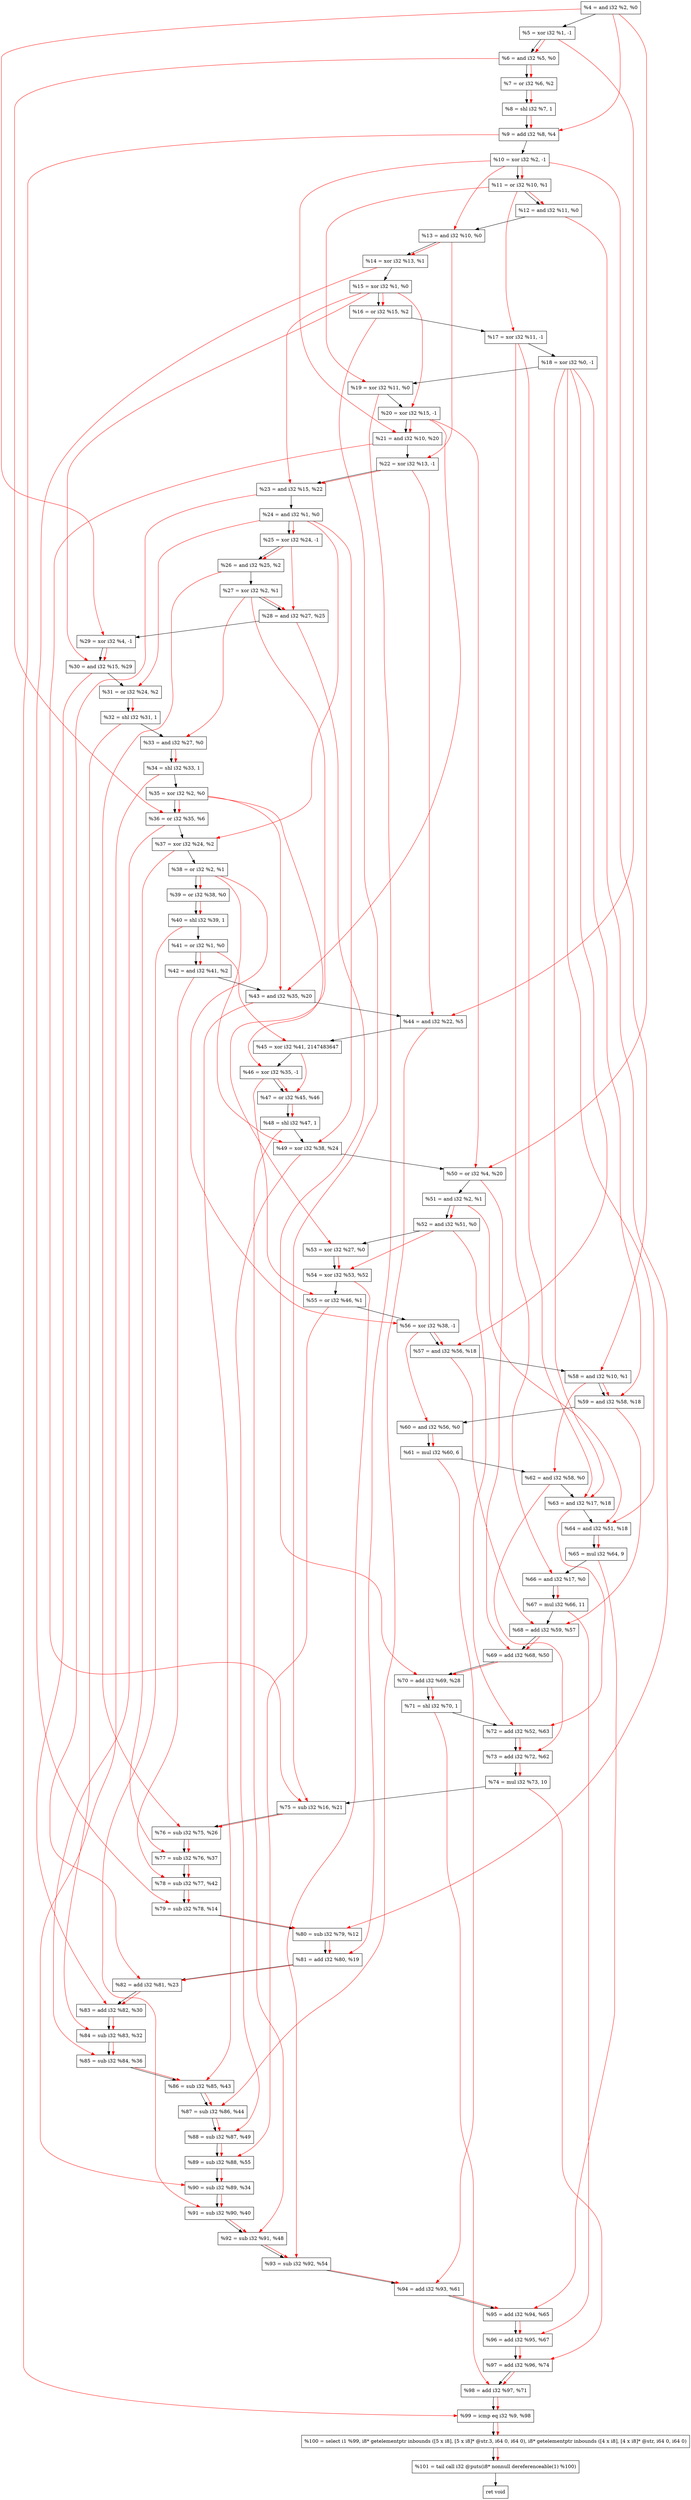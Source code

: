 digraph "DFG for'crackme' function" {
	Node0x13efa60[shape=record, label="  %4 = and i32 %2, %0"];
	Node0x13f0130[shape=record, label="  %5 = xor i32 %1, -1"];
	Node0x13f01a0[shape=record, label="  %6 = and i32 %5, %0"];
	Node0x13f0210[shape=record, label="  %7 = or i32 %6, %2"];
	Node0x13f02b0[shape=record, label="  %8 = shl i32 %7, 1"];
	Node0x13f0320[shape=record, label="  %9 = add i32 %8, %4"];
	Node0x13f0390[shape=record, label="  %10 = xor i32 %2, -1"];
	Node0x13f0400[shape=record, label="  %11 = or i32 %10, %1"];
	Node0x13f0470[shape=record, label="  %12 = and i32 %11, %0"];
	Node0x13f04e0[shape=record, label="  %13 = and i32 %10, %0"];
	Node0x13f0550[shape=record, label="  %14 = xor i32 %13, %1"];
	Node0x13f05c0[shape=record, label="  %15 = xor i32 %1, %0"];
	Node0x13f0630[shape=record, label="  %16 = or i32 %15, %2"];
	Node0x13f06a0[shape=record, label="  %17 = xor i32 %11, -1"];
	Node0x13f0710[shape=record, label="  %18 = xor i32 %0, -1"];
	Node0x13f0780[shape=record, label="  %19 = xor i32 %11, %0"];
	Node0x13f07f0[shape=record, label="  %20 = xor i32 %15, -1"];
	Node0x13f0860[shape=record, label="  %21 = and i32 %10, %20"];
	Node0x13f08d0[shape=record, label="  %22 = xor i32 %13, -1"];
	Node0x13f0940[shape=record, label="  %23 = and i32 %15, %22"];
	Node0x13f09b0[shape=record, label="  %24 = and i32 %1, %0"];
	Node0x13f0a20[shape=record, label="  %25 = xor i32 %24, -1"];
	Node0x13f0a90[shape=record, label="  %26 = and i32 %25, %2"];
	Node0x13f0b00[shape=record, label="  %27 = xor i32 %2, %1"];
	Node0x13f0b70[shape=record, label="  %28 = and i32 %27, %25"];
	Node0x13f0be0[shape=record, label="  %29 = xor i32 %4, -1"];
	Node0x13f0c50[shape=record, label="  %30 = and i32 %15, %29"];
	Node0x13f0cc0[shape=record, label="  %31 = or i32 %24, %2"];
	Node0x13f0d30[shape=record, label="  %32 = shl i32 %31, 1"];
	Node0x13f0fb0[shape=record, label="  %33 = and i32 %27, %0"];
	Node0x13f1020[shape=record, label="  %34 = shl i32 %33, 1"];
	Node0x13f1090[shape=record, label="  %35 = xor i32 %2, %0"];
	Node0x13f1100[shape=record, label="  %36 = or i32 %35, %6"];
	Node0x13f1170[shape=record, label="  %37 = xor i32 %24, %2"];
	Node0x13f11e0[shape=record, label="  %38 = or i32 %2, %1"];
	Node0x13f1250[shape=record, label="  %39 = or i32 %38, %0"];
	Node0x13f12c0[shape=record, label="  %40 = shl i32 %39, 1"];
	Node0x13f1330[shape=record, label="  %41 = or i32 %1, %0"];
	Node0x13f13a0[shape=record, label="  %42 = and i32 %41, %2"];
	Node0x13f1410[shape=record, label="  %43 = and i32 %35, %20"];
	Node0x13f1480[shape=record, label="  %44 = and i32 %22, %5"];
	Node0x13f1520[shape=record, label="  %45 = xor i32 %41, 2147483647"];
	Node0x13f1590[shape=record, label="  %46 = xor i32 %35, -1"];
	Node0x13f1600[shape=record, label="  %47 = or i32 %45, %46"];
	Node0x13f1670[shape=record, label="  %48 = shl i32 %47, 1"];
	Node0x13f16e0[shape=record, label="  %49 = xor i32 %38, %24"];
	Node0x13f1750[shape=record, label="  %50 = or i32 %4, %20"];
	Node0x13f17c0[shape=record, label="  %51 = and i32 %2, %1"];
	Node0x13f1830[shape=record, label="  %52 = and i32 %51, %0"];
	Node0x13f18a0[shape=record, label="  %53 = xor i32 %27, %0"];
	Node0x13f1910[shape=record, label="  %54 = xor i32 %53, %52"];
	Node0x13f1980[shape=record, label="  %55 = or i32 %46, %1"];
	Node0x13f19f0[shape=record, label="  %56 = xor i32 %38, -1"];
	Node0x13f1a60[shape=record, label="  %57 = and i32 %56, %18"];
	Node0x13f1ad0[shape=record, label="  %58 = and i32 %10, %1"];
	Node0x13f1b40[shape=record, label="  %59 = and i32 %58, %18"];
	Node0x13f1bb0[shape=record, label="  %60 = and i32 %56, %0"];
	Node0x13f1c50[shape=record, label="  %61 = mul i32 %60, 6"];
	Node0x13f1cc0[shape=record, label="  %62 = and i32 %58, %0"];
	Node0x13f1d30[shape=record, label="  %63 = and i32 %17, %18"];
	Node0x13f1da0[shape=record, label="  %64 = and i32 %51, %18"];
	Node0x13f2250[shape=record, label="  %65 = mul i32 %64, 9"];
	Node0x13f22c0[shape=record, label="  %66 = and i32 %17, %0"];
	Node0x13f2360[shape=record, label="  %67 = mul i32 %66, 11"];
	Node0x13f23d0[shape=record, label="  %68 = add i32 %59, %57"];
	Node0x13f2440[shape=record, label="  %69 = add i32 %68, %50"];
	Node0x13f24b0[shape=record, label="  %70 = add i32 %69, %28"];
	Node0x13f2520[shape=record, label="  %71 = shl i32 %70, 1"];
	Node0x13f2590[shape=record, label="  %72 = add i32 %52, %63"];
	Node0x13f2600[shape=record, label="  %73 = add i32 %72, %62"];
	Node0x13f26a0[shape=record, label="  %74 = mul i32 %73, 10"];
	Node0x13f2710[shape=record, label="  %75 = sub i32 %16, %21"];
	Node0x13f2780[shape=record, label="  %76 = sub i32 %75, %26"];
	Node0x13f27f0[shape=record, label="  %77 = sub i32 %76, %37"];
	Node0x13f2860[shape=record, label="  %78 = sub i32 %77, %42"];
	Node0x13f28d0[shape=record, label="  %79 = sub i32 %78, %14"];
	Node0x13f2940[shape=record, label="  %80 = sub i32 %79, %12"];
	Node0x13f29b0[shape=record, label="  %81 = add i32 %80, %19"];
	Node0x13f2a20[shape=record, label="  %82 = add i32 %81, %23"];
	Node0x13f2a90[shape=record, label="  %83 = add i32 %82, %30"];
	Node0x13f2b00[shape=record, label="  %84 = sub i32 %83, %32"];
	Node0x13f2b70[shape=record, label="  %85 = sub i32 %84, %36"];
	Node0x13f2be0[shape=record, label="  %86 = sub i32 %85, %43"];
	Node0x13f2c50[shape=record, label="  %87 = sub i32 %86, %44"];
	Node0x13f2cc0[shape=record, label="  %88 = sub i32 %87, %49"];
	Node0x13f2d30[shape=record, label="  %89 = sub i32 %88, %55"];
	Node0x13f2da0[shape=record, label="  %90 = sub i32 %89, %34"];
	Node0x13f2e10[shape=record, label="  %91 = sub i32 %90, %40"];
	Node0x13f2e80[shape=record, label="  %92 = sub i32 %91, %48"];
	Node0x13f2ef0[shape=record, label="  %93 = sub i32 %92, %54"];
	Node0x13f2f60[shape=record, label="  %94 = add i32 %93, %61"];
	Node0x13f2fd0[shape=record, label="  %95 = add i32 %94, %65"];
	Node0x13f3040[shape=record, label="  %96 = add i32 %95, %67"];
	Node0x13f30b0[shape=record, label="  %97 = add i32 %96, %74"];
	Node0x13f3120[shape=record, label="  %98 = add i32 %97, %71"];
	Node0x13f3190[shape=record, label="  %99 = icmp eq i32 %9, %98"];
	Node0x1390268[shape=record, label="  %100 = select i1 %99, i8* getelementptr inbounds ([5 x i8], [5 x i8]* @str.3, i64 0, i64 0), i8* getelementptr inbounds ([4 x i8], [4 x i8]* @str, i64 0, i64 0)"];
	Node0x13f3420[shape=record, label="  %101 = tail call i32 @puts(i8* nonnull dereferenceable(1) %100)"];
	Node0x13f3470[shape=record, label="  ret void"];
	Node0x13efa60 -> Node0x13f0130;
	Node0x13f0130 -> Node0x13f01a0;
	Node0x13f01a0 -> Node0x13f0210;
	Node0x13f0210 -> Node0x13f02b0;
	Node0x13f02b0 -> Node0x13f0320;
	Node0x13f0320 -> Node0x13f0390;
	Node0x13f0390 -> Node0x13f0400;
	Node0x13f0400 -> Node0x13f0470;
	Node0x13f0470 -> Node0x13f04e0;
	Node0x13f04e0 -> Node0x13f0550;
	Node0x13f0550 -> Node0x13f05c0;
	Node0x13f05c0 -> Node0x13f0630;
	Node0x13f0630 -> Node0x13f06a0;
	Node0x13f06a0 -> Node0x13f0710;
	Node0x13f0710 -> Node0x13f0780;
	Node0x13f0780 -> Node0x13f07f0;
	Node0x13f07f0 -> Node0x13f0860;
	Node0x13f0860 -> Node0x13f08d0;
	Node0x13f08d0 -> Node0x13f0940;
	Node0x13f0940 -> Node0x13f09b0;
	Node0x13f09b0 -> Node0x13f0a20;
	Node0x13f0a20 -> Node0x13f0a90;
	Node0x13f0a90 -> Node0x13f0b00;
	Node0x13f0b00 -> Node0x13f0b70;
	Node0x13f0b70 -> Node0x13f0be0;
	Node0x13f0be0 -> Node0x13f0c50;
	Node0x13f0c50 -> Node0x13f0cc0;
	Node0x13f0cc0 -> Node0x13f0d30;
	Node0x13f0d30 -> Node0x13f0fb0;
	Node0x13f0fb0 -> Node0x13f1020;
	Node0x13f1020 -> Node0x13f1090;
	Node0x13f1090 -> Node0x13f1100;
	Node0x13f1100 -> Node0x13f1170;
	Node0x13f1170 -> Node0x13f11e0;
	Node0x13f11e0 -> Node0x13f1250;
	Node0x13f1250 -> Node0x13f12c0;
	Node0x13f12c0 -> Node0x13f1330;
	Node0x13f1330 -> Node0x13f13a0;
	Node0x13f13a0 -> Node0x13f1410;
	Node0x13f1410 -> Node0x13f1480;
	Node0x13f1480 -> Node0x13f1520;
	Node0x13f1520 -> Node0x13f1590;
	Node0x13f1590 -> Node0x13f1600;
	Node0x13f1600 -> Node0x13f1670;
	Node0x13f1670 -> Node0x13f16e0;
	Node0x13f16e0 -> Node0x13f1750;
	Node0x13f1750 -> Node0x13f17c0;
	Node0x13f17c0 -> Node0x13f1830;
	Node0x13f1830 -> Node0x13f18a0;
	Node0x13f18a0 -> Node0x13f1910;
	Node0x13f1910 -> Node0x13f1980;
	Node0x13f1980 -> Node0x13f19f0;
	Node0x13f19f0 -> Node0x13f1a60;
	Node0x13f1a60 -> Node0x13f1ad0;
	Node0x13f1ad0 -> Node0x13f1b40;
	Node0x13f1b40 -> Node0x13f1bb0;
	Node0x13f1bb0 -> Node0x13f1c50;
	Node0x13f1c50 -> Node0x13f1cc0;
	Node0x13f1cc0 -> Node0x13f1d30;
	Node0x13f1d30 -> Node0x13f1da0;
	Node0x13f1da0 -> Node0x13f2250;
	Node0x13f2250 -> Node0x13f22c0;
	Node0x13f22c0 -> Node0x13f2360;
	Node0x13f2360 -> Node0x13f23d0;
	Node0x13f23d0 -> Node0x13f2440;
	Node0x13f2440 -> Node0x13f24b0;
	Node0x13f24b0 -> Node0x13f2520;
	Node0x13f2520 -> Node0x13f2590;
	Node0x13f2590 -> Node0x13f2600;
	Node0x13f2600 -> Node0x13f26a0;
	Node0x13f26a0 -> Node0x13f2710;
	Node0x13f2710 -> Node0x13f2780;
	Node0x13f2780 -> Node0x13f27f0;
	Node0x13f27f0 -> Node0x13f2860;
	Node0x13f2860 -> Node0x13f28d0;
	Node0x13f28d0 -> Node0x13f2940;
	Node0x13f2940 -> Node0x13f29b0;
	Node0x13f29b0 -> Node0x13f2a20;
	Node0x13f2a20 -> Node0x13f2a90;
	Node0x13f2a90 -> Node0x13f2b00;
	Node0x13f2b00 -> Node0x13f2b70;
	Node0x13f2b70 -> Node0x13f2be0;
	Node0x13f2be0 -> Node0x13f2c50;
	Node0x13f2c50 -> Node0x13f2cc0;
	Node0x13f2cc0 -> Node0x13f2d30;
	Node0x13f2d30 -> Node0x13f2da0;
	Node0x13f2da0 -> Node0x13f2e10;
	Node0x13f2e10 -> Node0x13f2e80;
	Node0x13f2e80 -> Node0x13f2ef0;
	Node0x13f2ef0 -> Node0x13f2f60;
	Node0x13f2f60 -> Node0x13f2fd0;
	Node0x13f2fd0 -> Node0x13f3040;
	Node0x13f3040 -> Node0x13f30b0;
	Node0x13f30b0 -> Node0x13f3120;
	Node0x13f3120 -> Node0x13f3190;
	Node0x13f3190 -> Node0x1390268;
	Node0x1390268 -> Node0x13f3420;
	Node0x13f3420 -> Node0x13f3470;
edge [color=red]
	Node0x13f0130 -> Node0x13f01a0;
	Node0x13f01a0 -> Node0x13f0210;
	Node0x13f0210 -> Node0x13f02b0;
	Node0x13f02b0 -> Node0x13f0320;
	Node0x13efa60 -> Node0x13f0320;
	Node0x13f0390 -> Node0x13f0400;
	Node0x13f0400 -> Node0x13f0470;
	Node0x13f0390 -> Node0x13f04e0;
	Node0x13f04e0 -> Node0x13f0550;
	Node0x13f05c0 -> Node0x13f0630;
	Node0x13f0400 -> Node0x13f06a0;
	Node0x13f0400 -> Node0x13f0780;
	Node0x13f05c0 -> Node0x13f07f0;
	Node0x13f0390 -> Node0x13f0860;
	Node0x13f07f0 -> Node0x13f0860;
	Node0x13f04e0 -> Node0x13f08d0;
	Node0x13f05c0 -> Node0x13f0940;
	Node0x13f08d0 -> Node0x13f0940;
	Node0x13f09b0 -> Node0x13f0a20;
	Node0x13f0a20 -> Node0x13f0a90;
	Node0x13f0b00 -> Node0x13f0b70;
	Node0x13f0a20 -> Node0x13f0b70;
	Node0x13efa60 -> Node0x13f0be0;
	Node0x13f05c0 -> Node0x13f0c50;
	Node0x13f0be0 -> Node0x13f0c50;
	Node0x13f09b0 -> Node0x13f0cc0;
	Node0x13f0cc0 -> Node0x13f0d30;
	Node0x13f0b00 -> Node0x13f0fb0;
	Node0x13f0fb0 -> Node0x13f1020;
	Node0x13f1090 -> Node0x13f1100;
	Node0x13f01a0 -> Node0x13f1100;
	Node0x13f09b0 -> Node0x13f1170;
	Node0x13f11e0 -> Node0x13f1250;
	Node0x13f1250 -> Node0x13f12c0;
	Node0x13f1330 -> Node0x13f13a0;
	Node0x13f1090 -> Node0x13f1410;
	Node0x13f07f0 -> Node0x13f1410;
	Node0x13f08d0 -> Node0x13f1480;
	Node0x13f0130 -> Node0x13f1480;
	Node0x13f1330 -> Node0x13f1520;
	Node0x13f1090 -> Node0x13f1590;
	Node0x13f1520 -> Node0x13f1600;
	Node0x13f1590 -> Node0x13f1600;
	Node0x13f1600 -> Node0x13f1670;
	Node0x13f11e0 -> Node0x13f16e0;
	Node0x13f09b0 -> Node0x13f16e0;
	Node0x13efa60 -> Node0x13f1750;
	Node0x13f07f0 -> Node0x13f1750;
	Node0x13f17c0 -> Node0x13f1830;
	Node0x13f0b00 -> Node0x13f18a0;
	Node0x13f18a0 -> Node0x13f1910;
	Node0x13f1830 -> Node0x13f1910;
	Node0x13f1590 -> Node0x13f1980;
	Node0x13f11e0 -> Node0x13f19f0;
	Node0x13f19f0 -> Node0x13f1a60;
	Node0x13f0710 -> Node0x13f1a60;
	Node0x13f0390 -> Node0x13f1ad0;
	Node0x13f1ad0 -> Node0x13f1b40;
	Node0x13f0710 -> Node0x13f1b40;
	Node0x13f19f0 -> Node0x13f1bb0;
	Node0x13f1bb0 -> Node0x13f1c50;
	Node0x13f1ad0 -> Node0x13f1cc0;
	Node0x13f06a0 -> Node0x13f1d30;
	Node0x13f0710 -> Node0x13f1d30;
	Node0x13f17c0 -> Node0x13f1da0;
	Node0x13f0710 -> Node0x13f1da0;
	Node0x13f1da0 -> Node0x13f2250;
	Node0x13f06a0 -> Node0x13f22c0;
	Node0x13f22c0 -> Node0x13f2360;
	Node0x13f1b40 -> Node0x13f23d0;
	Node0x13f1a60 -> Node0x13f23d0;
	Node0x13f23d0 -> Node0x13f2440;
	Node0x13f1750 -> Node0x13f2440;
	Node0x13f2440 -> Node0x13f24b0;
	Node0x13f0b70 -> Node0x13f24b0;
	Node0x13f24b0 -> Node0x13f2520;
	Node0x13f1830 -> Node0x13f2590;
	Node0x13f1d30 -> Node0x13f2590;
	Node0x13f2590 -> Node0x13f2600;
	Node0x13f1cc0 -> Node0x13f2600;
	Node0x13f2600 -> Node0x13f26a0;
	Node0x13f0630 -> Node0x13f2710;
	Node0x13f0860 -> Node0x13f2710;
	Node0x13f2710 -> Node0x13f2780;
	Node0x13f0a90 -> Node0x13f2780;
	Node0x13f2780 -> Node0x13f27f0;
	Node0x13f1170 -> Node0x13f27f0;
	Node0x13f27f0 -> Node0x13f2860;
	Node0x13f13a0 -> Node0x13f2860;
	Node0x13f2860 -> Node0x13f28d0;
	Node0x13f0550 -> Node0x13f28d0;
	Node0x13f28d0 -> Node0x13f2940;
	Node0x13f0470 -> Node0x13f2940;
	Node0x13f2940 -> Node0x13f29b0;
	Node0x13f0780 -> Node0x13f29b0;
	Node0x13f29b0 -> Node0x13f2a20;
	Node0x13f0940 -> Node0x13f2a20;
	Node0x13f2a20 -> Node0x13f2a90;
	Node0x13f0c50 -> Node0x13f2a90;
	Node0x13f2a90 -> Node0x13f2b00;
	Node0x13f0d30 -> Node0x13f2b00;
	Node0x13f2b00 -> Node0x13f2b70;
	Node0x13f1100 -> Node0x13f2b70;
	Node0x13f2b70 -> Node0x13f2be0;
	Node0x13f1410 -> Node0x13f2be0;
	Node0x13f2be0 -> Node0x13f2c50;
	Node0x13f1480 -> Node0x13f2c50;
	Node0x13f2c50 -> Node0x13f2cc0;
	Node0x13f16e0 -> Node0x13f2cc0;
	Node0x13f2cc0 -> Node0x13f2d30;
	Node0x13f1980 -> Node0x13f2d30;
	Node0x13f2d30 -> Node0x13f2da0;
	Node0x13f1020 -> Node0x13f2da0;
	Node0x13f2da0 -> Node0x13f2e10;
	Node0x13f12c0 -> Node0x13f2e10;
	Node0x13f2e10 -> Node0x13f2e80;
	Node0x13f1670 -> Node0x13f2e80;
	Node0x13f2e80 -> Node0x13f2ef0;
	Node0x13f1910 -> Node0x13f2ef0;
	Node0x13f2ef0 -> Node0x13f2f60;
	Node0x13f1c50 -> Node0x13f2f60;
	Node0x13f2f60 -> Node0x13f2fd0;
	Node0x13f2250 -> Node0x13f2fd0;
	Node0x13f2fd0 -> Node0x13f3040;
	Node0x13f2360 -> Node0x13f3040;
	Node0x13f3040 -> Node0x13f30b0;
	Node0x13f26a0 -> Node0x13f30b0;
	Node0x13f30b0 -> Node0x13f3120;
	Node0x13f2520 -> Node0x13f3120;
	Node0x13f0320 -> Node0x13f3190;
	Node0x13f3120 -> Node0x13f3190;
	Node0x13f3190 -> Node0x1390268;
	Node0x1390268 -> Node0x13f3420;
}
